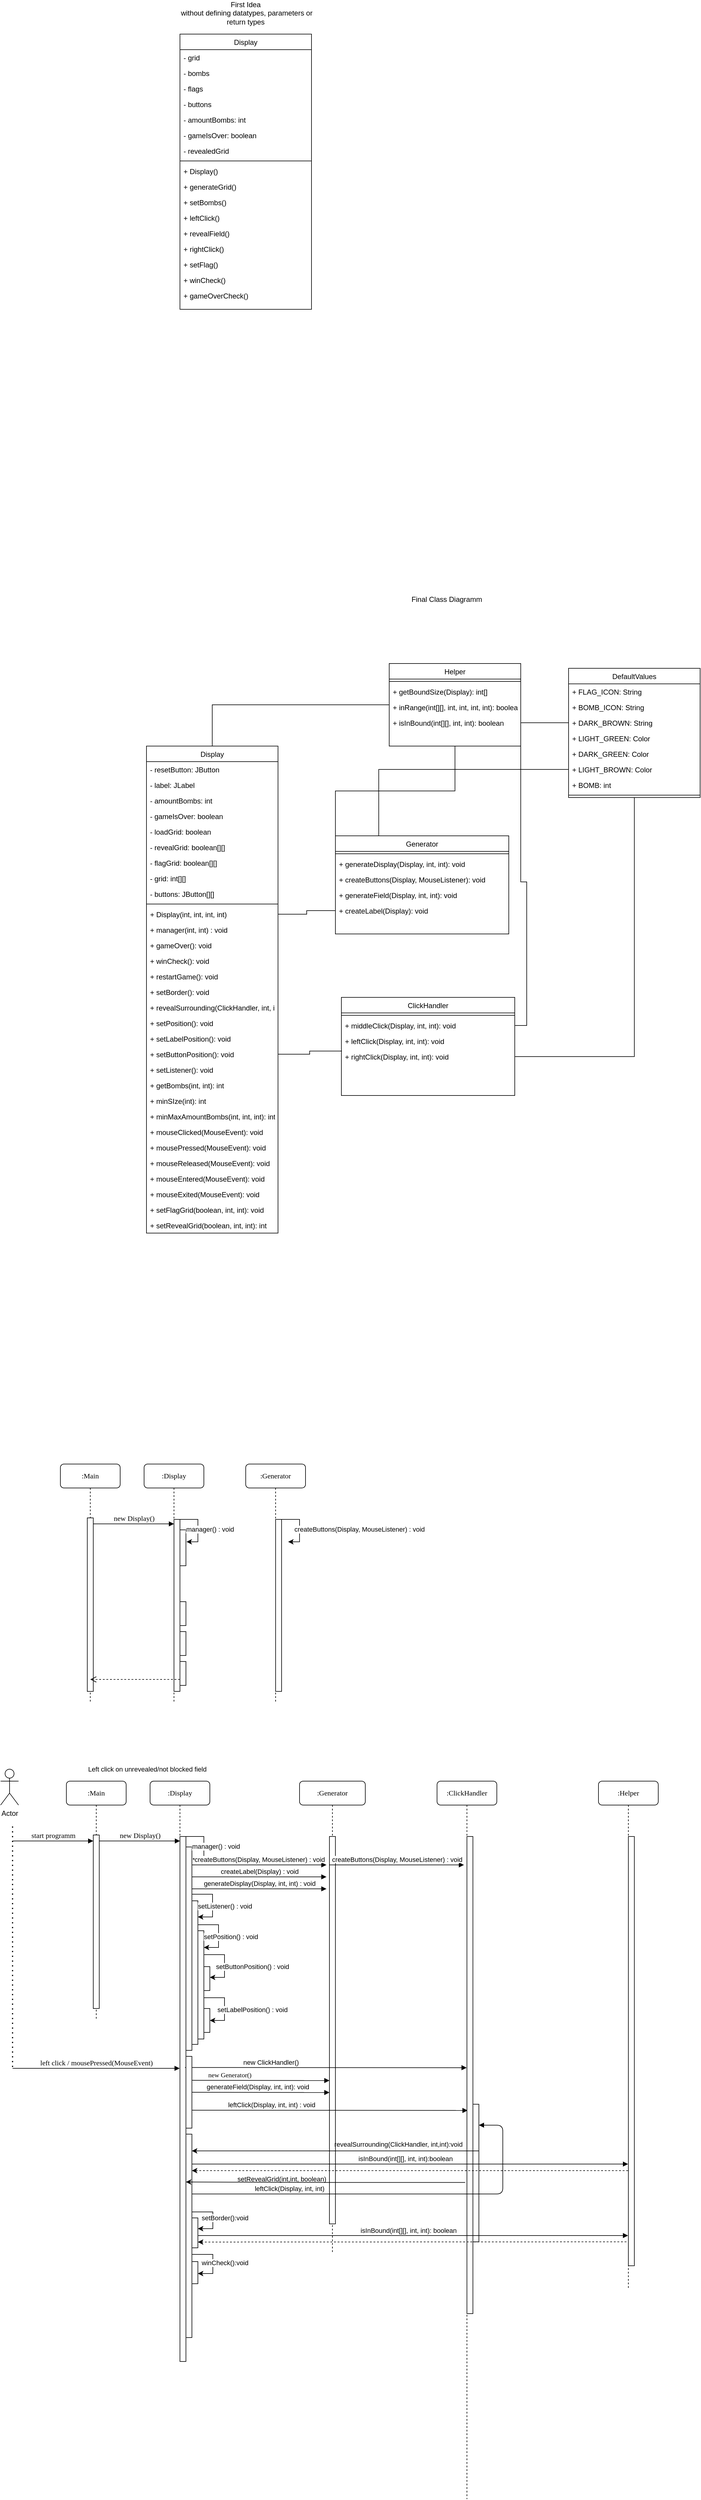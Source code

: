 <mxfile version="15.5.9" type="device"><diagram id="C5RBs43oDa-KdzZeNtuy" name="Page-1"><mxGraphModel dx="898" dy="2819" grid="1" gridSize="10" guides="1" tooltips="1" connect="1" arrows="1" fold="1" page="1" pageScale="1" pageWidth="827" pageHeight="1169" math="0" shadow="0"><root><mxCell id="WIyWlLk6GJQsqaUBKTNV-0"/><mxCell id="WIyWlLk6GJQsqaUBKTNV-1" parent="WIyWlLk6GJQsqaUBKTNV-0"/><mxCell id="wgluwblKVtOTfsd3sbPl-81" style="edgeStyle=orthogonalEdgeStyle;rounded=0;orthogonalLoop=1;jettySize=auto;html=1;entryX=1;entryY=0.5;entryDx=0;entryDy=0;endArrow=none;endFill=0;" edge="1" parent="WIyWlLk6GJQsqaUBKTNV-1" source="uUnp1mqmzQOlFuW902xg-12" target="wgluwblKVtOTfsd3sbPl-70"><mxGeometry relative="1" as="geometry"/></mxCell><mxCell id="uUnp1mqmzQOlFuW902xg-12" value="DefaultValues" style="swimlane;fontStyle=0;align=center;verticalAlign=top;childLayout=stackLayout;horizontal=1;startSize=26;horizontalStack=0;resizeParent=1;resizeLast=0;collapsible=1;marginBottom=0;rounded=0;shadow=0;strokeWidth=1;" parent="WIyWlLk6GJQsqaUBKTNV-1" vertex="1"><mxGeometry x="1020" y="-880" width="220" height="216" as="geometry"><mxRectangle x="130" y="380" width="160" height="26" as="alternateBounds"/></mxGeometry></mxCell><mxCell id="uUnp1mqmzQOlFuW902xg-39" value="+ FLAG_ICON: String" style="text;align=left;verticalAlign=top;spacingLeft=4;spacingRight=4;overflow=hidden;rotatable=0;points=[[0,0.5],[1,0.5]];portConstraint=eastwest;" parent="uUnp1mqmzQOlFuW902xg-12" vertex="1"><mxGeometry y="26" width="220" height="26" as="geometry"/></mxCell><mxCell id="uUnp1mqmzQOlFuW902xg-40" value="+ BOMB_ICON: String" style="text;align=left;verticalAlign=top;spacingLeft=4;spacingRight=4;overflow=hidden;rotatable=0;points=[[0,0.5],[1,0.5]];portConstraint=eastwest;" parent="uUnp1mqmzQOlFuW902xg-12" vertex="1"><mxGeometry y="52" width="220" height="26" as="geometry"/></mxCell><mxCell id="hZGwBYvbkVKlF5h9FPud-7" value="+ DARK_BROWN: String" style="text;align=left;verticalAlign=top;spacingLeft=4;spacingRight=4;overflow=hidden;rotatable=0;points=[[0,0.5],[1,0.5]];portConstraint=eastwest;" parent="uUnp1mqmzQOlFuW902xg-12" vertex="1"><mxGeometry y="78" width="220" height="26" as="geometry"/></mxCell><mxCell id="hZGwBYvbkVKlF5h9FPud-1" value="+ LIGHT_GREEN: Color" style="text;align=left;verticalAlign=top;spacingLeft=4;spacingRight=4;overflow=hidden;rotatable=0;points=[[0,0.5],[1,0.5]];portConstraint=eastwest;" parent="uUnp1mqmzQOlFuW902xg-12" vertex="1"><mxGeometry y="104" width="220" height="26" as="geometry"/></mxCell><mxCell id="hZGwBYvbkVKlF5h9FPud-2" value="+ DARK_GREEN: Color" style="text;align=left;verticalAlign=top;spacingLeft=4;spacingRight=4;overflow=hidden;rotatable=0;points=[[0,0.5],[1,0.5]];portConstraint=eastwest;" parent="uUnp1mqmzQOlFuW902xg-12" vertex="1"><mxGeometry y="130" width="220" height="26" as="geometry"/></mxCell><mxCell id="hZGwBYvbkVKlF5h9FPud-5" value="+ LIGHT_BROWN: Color" style="text;align=left;verticalAlign=top;spacingLeft=4;spacingRight=4;overflow=hidden;rotatable=0;points=[[0,0.5],[1,0.5]];portConstraint=eastwest;" parent="uUnp1mqmzQOlFuW902xg-12" vertex="1"><mxGeometry y="156" width="220" height="26" as="geometry"/></mxCell><mxCell id="hZGwBYvbkVKlF5h9FPud-3" value="+ BOMB: int" style="text;align=left;verticalAlign=top;spacingLeft=4;spacingRight=4;overflow=hidden;rotatable=0;points=[[0,0.5],[1,0.5]];portConstraint=eastwest;" parent="uUnp1mqmzQOlFuW902xg-12" vertex="1"><mxGeometry y="182" width="220" height="26" as="geometry"/></mxCell><mxCell id="uUnp1mqmzQOlFuW902xg-15" value="" style="line;html=1;strokeWidth=1;align=left;verticalAlign=middle;spacingTop=-1;spacingLeft=3;spacingRight=3;rotatable=0;labelPosition=right;points=[];portConstraint=eastwest;" parent="uUnp1mqmzQOlFuW902xg-12" vertex="1"><mxGeometry y="208" width="220" height="8" as="geometry"/></mxCell><mxCell id="9EI791D7ymc9p0CAdMPS-0" value=":Display" style="shape=umlLifeline;perimeter=lifelinePerimeter;whiteSpace=wrap;html=1;container=1;collapsible=0;recursiveResize=0;outlineConnect=0;rounded=1;shadow=0;comic=0;labelBackgroundColor=none;strokeWidth=1;fontFamily=Verdana;fontSize=12;align=center;" parent="WIyWlLk6GJQsqaUBKTNV-1" vertex="1"><mxGeometry x="310" y="450" width="100" height="400" as="geometry"/></mxCell><mxCell id="9EI791D7ymc9p0CAdMPS-1" value="" style="html=1;points=[];perimeter=orthogonalPerimeter;rounded=0;shadow=0;comic=0;labelBackgroundColor=none;strokeWidth=1;fontFamily=Verdana;fontSize=12;align=center;" parent="9EI791D7ymc9p0CAdMPS-0" vertex="1"><mxGeometry x="60" y="110" width="10" height="60" as="geometry"/></mxCell><mxCell id="9EI791D7ymc9p0CAdMPS-28" style="edgeStyle=orthogonalEdgeStyle;rounded=0;orthogonalLoop=1;jettySize=auto;html=1;exitX=0.552;exitY=0;exitDx=0;exitDy=0;exitPerimeter=0;" parent="9EI791D7ymc9p0CAdMPS-0" source="9EI791D7ymc9p0CAdMPS-4" edge="1"><mxGeometry relative="1" as="geometry"><mxPoint x="71" y="130" as="targetPoint"/><Array as="points"><mxPoint x="90" y="93"/><mxPoint x="90" y="130"/></Array></mxGeometry></mxCell><mxCell id="9EI791D7ymc9p0CAdMPS-32" value="manager() : void" style="edgeLabel;html=1;align=center;verticalAlign=middle;resizable=0;points=[];" parent="9EI791D7ymc9p0CAdMPS-28" vertex="1" connectable="0"><mxGeometry x="0.113" relative="1" as="geometry"><mxPoint x="20" as="offset"/></mxGeometry></mxCell><mxCell id="9EI791D7ymc9p0CAdMPS-4" value="" style="html=1;points=[];perimeter=orthogonalPerimeter;rounded=0;shadow=0;comic=0;labelBackgroundColor=none;strokeWidth=1;fontFamily=Verdana;fontSize=12;align=center;" parent="9EI791D7ymc9p0CAdMPS-0" vertex="1"><mxGeometry x="50" y="92.5" width="10" height="287.5" as="geometry"/></mxCell><mxCell id="9EI791D7ymc9p0CAdMPS-8" value=":Main" style="shape=umlLifeline;perimeter=lifelinePerimeter;whiteSpace=wrap;html=1;container=1;collapsible=0;recursiveResize=0;outlineConnect=0;rounded=1;shadow=0;comic=0;labelBackgroundColor=none;strokeWidth=1;fontFamily=Verdana;fontSize=12;align=center;" parent="WIyWlLk6GJQsqaUBKTNV-1" vertex="1"><mxGeometry x="170" y="450" width="100" height="400" as="geometry"/></mxCell><mxCell id="9EI791D7ymc9p0CAdMPS-9" value="" style="html=1;points=[];perimeter=orthogonalPerimeter;rounded=0;shadow=0;comic=0;labelBackgroundColor=none;strokeWidth=1;fontFamily=Verdana;fontSize=12;align=center;" parent="9EI791D7ymc9p0CAdMPS-8" vertex="1"><mxGeometry x="45" y="90" width="10" height="290" as="geometry"/></mxCell><mxCell id="9EI791D7ymc9p0CAdMPS-11" value="new Display()" style="html=1;verticalAlign=bottom;endArrow=block;labelBackgroundColor=none;fontFamily=Verdana;fontSize=12;edgeStyle=elbowEdgeStyle;elbow=vertical;" parent="WIyWlLk6GJQsqaUBKTNV-1" source="9EI791D7ymc9p0CAdMPS-9" edge="1"><mxGeometry relative="1" as="geometry"><mxPoint x="290" y="560" as="sourcePoint"/><mxPoint x="360" y="550" as="targetPoint"/><Array as="points"><mxPoint x="360" y="550"/></Array></mxGeometry></mxCell><mxCell id="9EI791D7ymc9p0CAdMPS-27" value="" style="html=1;verticalAlign=bottom;endArrow=open;dashed=1;endSize=8;labelBackgroundColor=none;fontFamily=Verdana;fontSize=12;edgeStyle=elbowEdgeStyle;elbow=vertical;" parent="WIyWlLk6GJQsqaUBKTNV-1" edge="1"><mxGeometry relative="1" as="geometry"><mxPoint x="220" y="810" as="targetPoint"/><Array as="points"><mxPoint x="330" y="810"/><mxPoint x="304.98" y="790"/><mxPoint x="294.98" y="780"/><mxPoint x="309.98" y="790"/><mxPoint x="339.98" y="790"/></Array><mxPoint x="370" y="810" as="sourcePoint"/></mxGeometry></mxCell><mxCell id="9EI791D7ymc9p0CAdMPS-31" value="" style="html=1;points=[];perimeter=orthogonalPerimeter;rounded=0;shadow=0;comic=0;labelBackgroundColor=none;strokeWidth=1;fontFamily=Verdana;fontSize=12;align=center;" parent="WIyWlLk6GJQsqaUBKTNV-1" vertex="1"><mxGeometry x="370" y="780" width="10" height="40" as="geometry"/></mxCell><mxCell id="9EI791D7ymc9p0CAdMPS-35" value="" style="html=1;points=[];perimeter=orthogonalPerimeter;rounded=0;shadow=0;comic=0;labelBackgroundColor=none;strokeWidth=1;fontFamily=Verdana;fontSize=12;align=center;" parent="WIyWlLk6GJQsqaUBKTNV-1" vertex="1"><mxGeometry x="370" y="730" width="10" height="40" as="geometry"/></mxCell><mxCell id="9EI791D7ymc9p0CAdMPS-38" value="" style="html=1;points=[];perimeter=orthogonalPerimeter;rounded=0;shadow=0;comic=0;labelBackgroundColor=none;strokeWidth=1;fontFamily=Verdana;fontSize=12;align=center;" parent="WIyWlLk6GJQsqaUBKTNV-1" vertex="1"><mxGeometry x="370" y="680" width="10" height="40" as="geometry"/></mxCell><mxCell id="9EI791D7ymc9p0CAdMPS-42" value=":Display" style="shape=umlLifeline;perimeter=lifelinePerimeter;whiteSpace=wrap;html=1;container=1;collapsible=0;recursiveResize=0;outlineConnect=0;rounded=1;shadow=0;comic=0;labelBackgroundColor=none;strokeWidth=1;fontFamily=Verdana;fontSize=12;align=center;" parent="WIyWlLk6GJQsqaUBKTNV-1" vertex="1"><mxGeometry x="320" y="980" width="100" height="970" as="geometry"/></mxCell><mxCell id="9EI791D7ymc9p0CAdMPS-43" value="" style="html=1;points=[];perimeter=orthogonalPerimeter;rounded=0;shadow=0;comic=0;labelBackgroundColor=none;strokeWidth=1;fontFamily=Verdana;fontSize=12;align=center;" parent="9EI791D7ymc9p0CAdMPS-42" vertex="1"><mxGeometry x="60" y="110" width="10" height="340" as="geometry"/></mxCell><mxCell id="9EI791D7ymc9p0CAdMPS-44" style="edgeStyle=orthogonalEdgeStyle;rounded=0;orthogonalLoop=1;jettySize=auto;html=1;exitX=0.552;exitY=0;exitDx=0;exitDy=0;exitPerimeter=0;" parent="9EI791D7ymc9p0CAdMPS-42" source="9EI791D7ymc9p0CAdMPS-46" edge="1"><mxGeometry relative="1" as="geometry"><mxPoint x="71" y="130" as="targetPoint"/><Array as="points"><mxPoint x="90" y="93"/><mxPoint x="90" y="130"/></Array></mxGeometry></mxCell><mxCell id="9EI791D7ymc9p0CAdMPS-45" value="manager() : void" style="edgeLabel;html=1;align=center;verticalAlign=middle;resizable=0;points=[];" parent="9EI791D7ymc9p0CAdMPS-44" vertex="1" connectable="0"><mxGeometry x="0.113" relative="1" as="geometry"><mxPoint x="20" as="offset"/></mxGeometry></mxCell><mxCell id="9EI791D7ymc9p0CAdMPS-46" value="" style="html=1;points=[];perimeter=orthogonalPerimeter;rounded=0;shadow=0;comic=0;labelBackgroundColor=none;strokeWidth=1;fontFamily=Verdana;fontSize=12;align=center;" parent="9EI791D7ymc9p0CAdMPS-42" vertex="1"><mxGeometry x="50" y="92.5" width="10" height="877.5" as="geometry"/></mxCell><mxCell id="9EI791D7ymc9p0CAdMPS-66" value="" style="html=1;points=[];perimeter=orthogonalPerimeter;rounded=0;shadow=0;comic=0;labelBackgroundColor=none;strokeWidth=1;fontFamily=Verdana;fontSize=12;align=center;" parent="9EI791D7ymc9p0CAdMPS-42" vertex="1"><mxGeometry x="70" y="200" width="10" height="240" as="geometry"/></mxCell><mxCell id="wgluwblKVtOTfsd3sbPl-140" style="edgeStyle=orthogonalEdgeStyle;rounded=0;orthogonalLoop=1;jettySize=auto;html=1;exitX=0.552;exitY=0;exitDx=0;exitDy=0;exitPerimeter=0;" edge="1" parent="9EI791D7ymc9p0CAdMPS-42"><mxGeometry relative="1" as="geometry"><mxPoint x="80" y="227" as="targetPoint"/><Array as="points"><mxPoint x="104.48" y="189.53"/><mxPoint x="104.48" y="226.53"/></Array><mxPoint x="70" y="189.03" as="sourcePoint"/></mxGeometry></mxCell><mxCell id="wgluwblKVtOTfsd3sbPl-141" value="setListener() : void" style="edgeLabel;html=1;align=center;verticalAlign=middle;resizable=0;points=[];" vertex="1" connectable="0" parent="wgluwblKVtOTfsd3sbPl-140"><mxGeometry x="0.113" relative="1" as="geometry"><mxPoint x="20" as="offset"/></mxGeometry></mxCell><mxCell id="wgluwblKVtOTfsd3sbPl-220" value="" style="html=1;points=[];perimeter=orthogonalPerimeter;rounded=0;shadow=0;comic=0;labelBackgroundColor=none;strokeWidth=1;fontFamily=Verdana;fontSize=12;align=center;" vertex="1" parent="9EI791D7ymc9p0CAdMPS-42"><mxGeometry x="70" y="730" width="10" height="50" as="geometry"/></mxCell><mxCell id="wgluwblKVtOTfsd3sbPl-221" style="edgeStyle=orthogonalEdgeStyle;rounded=0;orthogonalLoop=1;jettySize=auto;html=1;exitX=0.552;exitY=0;exitDx=0;exitDy=0;exitPerimeter=0;" edge="1" parent="9EI791D7ymc9p0CAdMPS-42"><mxGeometry relative="1" as="geometry"><mxPoint x="80" y="823" as="targetPoint"/><Array as="points"><mxPoint x="70" y="791"/><mxPoint x="105" y="791"/><mxPoint x="105" y="823"/></Array><mxPoint x="70" y="785.03" as="sourcePoint"/></mxGeometry></mxCell><mxCell id="wgluwblKVtOTfsd3sbPl-222" value="winCheck():void" style="edgeLabel;html=1;align=center;verticalAlign=middle;resizable=0;points=[];" vertex="1" connectable="0" parent="wgluwblKVtOTfsd3sbPl-221"><mxGeometry x="0.113" relative="1" as="geometry"><mxPoint x="20" as="offset"/></mxGeometry></mxCell><mxCell id="9EI791D7ymc9p0CAdMPS-47" value=":Main" style="shape=umlLifeline;perimeter=lifelinePerimeter;whiteSpace=wrap;html=1;container=1;collapsible=0;recursiveResize=0;outlineConnect=0;rounded=1;shadow=0;comic=0;labelBackgroundColor=none;strokeWidth=1;fontFamily=Verdana;fontSize=12;align=center;" parent="WIyWlLk6GJQsqaUBKTNV-1" vertex="1"><mxGeometry x="180" y="980" width="100" height="400" as="geometry"/></mxCell><mxCell id="9EI791D7ymc9p0CAdMPS-48" value="" style="html=1;points=[];perimeter=orthogonalPerimeter;rounded=0;shadow=0;comic=0;labelBackgroundColor=none;strokeWidth=1;fontFamily=Verdana;fontSize=12;align=center;" parent="9EI791D7ymc9p0CAdMPS-47" vertex="1"><mxGeometry x="45" y="90" width="10" height="290" as="geometry"/></mxCell><mxCell id="9EI791D7ymc9p0CAdMPS-49" value="new Display()" style="html=1;verticalAlign=bottom;endArrow=block;labelBackgroundColor=none;fontFamily=Verdana;fontSize=12;edgeStyle=elbowEdgeStyle;elbow=vertical;" parent="WIyWlLk6GJQsqaUBKTNV-1" source="9EI791D7ymc9p0CAdMPS-48" edge="1"><mxGeometry relative="1" as="geometry"><mxPoint x="300" y="1090" as="sourcePoint"/><mxPoint x="370" y="1080" as="targetPoint"/><Array as="points"><mxPoint x="370" y="1080"/></Array></mxGeometry></mxCell><mxCell id="9EI791D7ymc9p0CAdMPS-65" value="&lt;span style=&quot;font-size: 11px ; background-color: rgb(255 , 255 , 255)&quot;&gt;Left click on unrevealed/not blocked field&lt;/span&gt;" style="text;html=1;align=center;verticalAlign=middle;resizable=0;points=[];autosize=1;" parent="WIyWlLk6GJQsqaUBKTNV-1" vertex="1"><mxGeometry x="210" y="950" width="210" height="20" as="geometry"/></mxCell><mxCell id="wgluwblKVtOTfsd3sbPl-4" value="Display" style="swimlane;fontStyle=0;align=center;verticalAlign=top;childLayout=stackLayout;horizontal=1;startSize=26;horizontalStack=0;resizeParent=1;resizeLast=0;collapsible=1;marginBottom=0;rounded=0;shadow=0;strokeWidth=1;" vertex="1" parent="WIyWlLk6GJQsqaUBKTNV-1"><mxGeometry x="314" y="-750" width="220" height="814" as="geometry"><mxRectangle x="130" y="380" width="160" height="26" as="alternateBounds"/></mxGeometry></mxCell><mxCell id="wgluwblKVtOTfsd3sbPl-5" value="- resetButton: JButton" style="text;align=left;verticalAlign=top;spacingLeft=4;spacingRight=4;overflow=hidden;rotatable=0;points=[[0,0.5],[1,0.5]];portConstraint=eastwest;" vertex="1" parent="wgluwblKVtOTfsd3sbPl-4"><mxGeometry y="26" width="220" height="26" as="geometry"/></mxCell><mxCell id="wgluwblKVtOTfsd3sbPl-6" value="- label: JLabel" style="text;align=left;verticalAlign=top;spacingLeft=4;spacingRight=4;overflow=hidden;rotatable=0;points=[[0,0.5],[1,0.5]];portConstraint=eastwest;" vertex="1" parent="wgluwblKVtOTfsd3sbPl-4"><mxGeometry y="52" width="220" height="26" as="geometry"/></mxCell><mxCell id="wgluwblKVtOTfsd3sbPl-7" value="- amountBombs: int" style="text;align=left;verticalAlign=top;spacingLeft=4;spacingRight=4;overflow=hidden;rotatable=0;points=[[0,0.5],[1,0.5]];portConstraint=eastwest;" vertex="1" parent="wgluwblKVtOTfsd3sbPl-4"><mxGeometry y="78" width="220" height="26" as="geometry"/></mxCell><mxCell id="wgluwblKVtOTfsd3sbPl-71" value="- gameIsOver: boolean" style="text;align=left;verticalAlign=top;spacingLeft=4;spacingRight=4;overflow=hidden;rotatable=0;points=[[0,0.5],[1,0.5]];portConstraint=eastwest;" vertex="1" parent="wgluwblKVtOTfsd3sbPl-4"><mxGeometry y="104" width="220" height="26" as="geometry"/></mxCell><mxCell id="wgluwblKVtOTfsd3sbPl-8" value="- loadGrid: boolean" style="text;align=left;verticalAlign=top;spacingLeft=4;spacingRight=4;overflow=hidden;rotatable=0;points=[[0,0.5],[1,0.5]];portConstraint=eastwest;" vertex="1" parent="wgluwblKVtOTfsd3sbPl-4"><mxGeometry y="130" width="220" height="26" as="geometry"/></mxCell><mxCell id="wgluwblKVtOTfsd3sbPl-9" value="- revealGrid: boolean[][]" style="text;align=left;verticalAlign=top;spacingLeft=4;spacingRight=4;overflow=hidden;rotatable=0;points=[[0,0.5],[1,0.5]];portConstraint=eastwest;" vertex="1" parent="wgluwblKVtOTfsd3sbPl-4"><mxGeometry y="156" width="220" height="26" as="geometry"/></mxCell><mxCell id="wgluwblKVtOTfsd3sbPl-10" value="- flagGrid: boolean[][]" style="text;align=left;verticalAlign=top;spacingLeft=4;spacingRight=4;overflow=hidden;rotatable=0;points=[[0,0.5],[1,0.5]];portConstraint=eastwest;" vertex="1" parent="wgluwblKVtOTfsd3sbPl-4"><mxGeometry y="182" width="220" height="26" as="geometry"/></mxCell><mxCell id="wgluwblKVtOTfsd3sbPl-11" value="- grid: int[][]" style="text;align=left;verticalAlign=top;spacingLeft=4;spacingRight=4;overflow=hidden;rotatable=0;points=[[0,0.5],[1,0.5]];portConstraint=eastwest;" vertex="1" parent="wgluwblKVtOTfsd3sbPl-4"><mxGeometry y="208" width="220" height="26" as="geometry"/></mxCell><mxCell id="wgluwblKVtOTfsd3sbPl-12" value="- buttons: JButton[][]" style="text;align=left;verticalAlign=top;spacingLeft=4;spacingRight=4;overflow=hidden;rotatable=0;points=[[0,0.5],[1,0.5]];portConstraint=eastwest;" vertex="1" parent="wgluwblKVtOTfsd3sbPl-4"><mxGeometry y="234" width="220" height="26" as="geometry"/></mxCell><mxCell id="wgluwblKVtOTfsd3sbPl-14" value="" style="line;html=1;strokeWidth=1;align=left;verticalAlign=middle;spacingTop=-1;spacingLeft=3;spacingRight=3;rotatable=0;labelPosition=right;points=[];portConstraint=eastwest;" vertex="1" parent="wgluwblKVtOTfsd3sbPl-4"><mxGeometry y="260" width="220" height="8" as="geometry"/></mxCell><mxCell id="wgluwblKVtOTfsd3sbPl-72" value="+ Display(int, int, int, int) " style="text;align=left;verticalAlign=top;spacingLeft=4;spacingRight=4;overflow=hidden;rotatable=0;points=[[0,0.5],[1,0.5]];portConstraint=eastwest;" vertex="1" parent="wgluwblKVtOTfsd3sbPl-4"><mxGeometry y="268" width="220" height="26" as="geometry"/></mxCell><mxCell id="wgluwblKVtOTfsd3sbPl-15" value="+ manager(int, int) : void" style="text;align=left;verticalAlign=top;spacingLeft=4;spacingRight=4;overflow=hidden;rotatable=0;points=[[0,0.5],[1,0.5]];portConstraint=eastwest;" vertex="1" parent="wgluwblKVtOTfsd3sbPl-4"><mxGeometry y="294" width="220" height="26" as="geometry"/></mxCell><mxCell id="wgluwblKVtOTfsd3sbPl-17" value="+ gameOver(): void" style="text;align=left;verticalAlign=top;spacingLeft=4;spacingRight=4;overflow=hidden;rotatable=0;points=[[0,0.5],[1,0.5]];portConstraint=eastwest;" vertex="1" parent="wgluwblKVtOTfsd3sbPl-4"><mxGeometry y="320" width="220" height="26" as="geometry"/></mxCell><mxCell id="wgluwblKVtOTfsd3sbPl-18" value="+ winCheck(): void" style="text;align=left;verticalAlign=top;spacingLeft=4;spacingRight=4;overflow=hidden;rotatable=0;points=[[0,0.5],[1,0.5]];portConstraint=eastwest;" vertex="1" parent="wgluwblKVtOTfsd3sbPl-4"><mxGeometry y="346" width="220" height="26" as="geometry"/></mxCell><mxCell id="wgluwblKVtOTfsd3sbPl-19" value="+ restartGame(): void" style="text;align=left;verticalAlign=top;spacingLeft=4;spacingRight=4;overflow=hidden;rotatable=0;points=[[0,0.5],[1,0.5]];portConstraint=eastwest;" vertex="1" parent="wgluwblKVtOTfsd3sbPl-4"><mxGeometry y="372" width="220" height="26" as="geometry"/></mxCell><mxCell id="wgluwblKVtOTfsd3sbPl-20" value="+ setBorder(): void" style="text;align=left;verticalAlign=top;spacingLeft=4;spacingRight=4;overflow=hidden;rotatable=0;points=[[0,0.5],[1,0.5]];portConstraint=eastwest;" vertex="1" parent="wgluwblKVtOTfsd3sbPl-4"><mxGeometry y="398" width="220" height="26" as="geometry"/></mxCell><mxCell id="wgluwblKVtOTfsd3sbPl-22" value="+ revealSurrounding(ClickHandler, int, int): void" style="text;align=left;verticalAlign=top;spacingLeft=4;spacingRight=4;overflow=hidden;rotatable=0;points=[[0,0.5],[1,0.5]];portConstraint=eastwest;" vertex="1" parent="wgluwblKVtOTfsd3sbPl-4"><mxGeometry y="424" width="220" height="26" as="geometry"/></mxCell><mxCell id="wgluwblKVtOTfsd3sbPl-16" value="+ setPosition(): void" style="text;align=left;verticalAlign=top;spacingLeft=4;spacingRight=4;overflow=hidden;rotatable=0;points=[[0,0.5],[1,0.5]];portConstraint=eastwest;" vertex="1" parent="wgluwblKVtOTfsd3sbPl-4"><mxGeometry y="450" width="220" height="26" as="geometry"/></mxCell><mxCell id="wgluwblKVtOTfsd3sbPl-73" value="+ setLabelPosition(): void" style="text;align=left;verticalAlign=top;spacingLeft=4;spacingRight=4;overflow=hidden;rotatable=0;points=[[0,0.5],[1,0.5]];portConstraint=eastwest;" vertex="1" parent="wgluwblKVtOTfsd3sbPl-4"><mxGeometry y="476" width="220" height="26" as="geometry"/></mxCell><mxCell id="wgluwblKVtOTfsd3sbPl-28" value="+ setButtonPosition(): void" style="text;align=left;verticalAlign=top;spacingLeft=4;spacingRight=4;overflow=hidden;rotatable=0;points=[[0,0.5],[1,0.5]];portConstraint=eastwest;" vertex="1" parent="wgluwblKVtOTfsd3sbPl-4"><mxGeometry y="502" width="220" height="26" as="geometry"/></mxCell><mxCell id="wgluwblKVtOTfsd3sbPl-33" value="+ setListener(): void" style="text;align=left;verticalAlign=top;spacingLeft=4;spacingRight=4;overflow=hidden;rotatable=0;points=[[0,0.5],[1,0.5]];portConstraint=eastwest;" vertex="1" parent="wgluwblKVtOTfsd3sbPl-4"><mxGeometry y="528" width="220" height="26" as="geometry"/></mxCell><mxCell id="wgluwblKVtOTfsd3sbPl-34" value="+ getBombs(int, int): int" style="text;align=left;verticalAlign=top;spacingLeft=4;spacingRight=4;overflow=hidden;rotatable=0;points=[[0,0.5],[1,0.5]];portConstraint=eastwest;" vertex="1" parent="wgluwblKVtOTfsd3sbPl-4"><mxGeometry y="554" width="220" height="26" as="geometry"/></mxCell><mxCell id="wgluwblKVtOTfsd3sbPl-35" value="+ minSIze(int): int" style="text;align=left;verticalAlign=top;spacingLeft=4;spacingRight=4;overflow=hidden;rotatable=0;points=[[0,0.5],[1,0.5]];portConstraint=eastwest;" vertex="1" parent="wgluwblKVtOTfsd3sbPl-4"><mxGeometry y="580" width="220" height="26" as="geometry"/></mxCell><mxCell id="wgluwblKVtOTfsd3sbPl-36" value="+ minMaxAmountBombs(int, int, int): int" style="text;align=left;verticalAlign=top;spacingLeft=4;spacingRight=4;overflow=hidden;rotatable=0;points=[[0,0.5],[1,0.5]];portConstraint=eastwest;" vertex="1" parent="wgluwblKVtOTfsd3sbPl-4"><mxGeometry y="606" width="220" height="26" as="geometry"/></mxCell><mxCell id="wgluwblKVtOTfsd3sbPl-37" value="+ mouseClicked(MouseEvent): void" style="text;align=left;verticalAlign=top;spacingLeft=4;spacingRight=4;overflow=hidden;rotatable=0;points=[[0,0.5],[1,0.5]];portConstraint=eastwest;" vertex="1" parent="wgluwblKVtOTfsd3sbPl-4"><mxGeometry y="632" width="220" height="26" as="geometry"/></mxCell><mxCell id="wgluwblKVtOTfsd3sbPl-38" value="+ mousePressed(MouseEvent): void" style="text;align=left;verticalAlign=top;spacingLeft=4;spacingRight=4;overflow=hidden;rotatable=0;points=[[0,0.5],[1,0.5]];portConstraint=eastwest;" vertex="1" parent="wgluwblKVtOTfsd3sbPl-4"><mxGeometry y="658" width="220" height="26" as="geometry"/></mxCell><mxCell id="wgluwblKVtOTfsd3sbPl-39" value="+ mouseReleased(MouseEvent): void" style="text;align=left;verticalAlign=top;spacingLeft=4;spacingRight=4;overflow=hidden;rotatable=0;points=[[0,0.5],[1,0.5]];portConstraint=eastwest;" vertex="1" parent="wgluwblKVtOTfsd3sbPl-4"><mxGeometry y="684" width="220" height="26" as="geometry"/></mxCell><mxCell id="wgluwblKVtOTfsd3sbPl-40" value="+ mouseEntered(MouseEvent): void" style="text;align=left;verticalAlign=top;spacingLeft=4;spacingRight=4;overflow=hidden;rotatable=0;points=[[0,0.5],[1,0.5]];portConstraint=eastwest;" vertex="1" parent="wgluwblKVtOTfsd3sbPl-4"><mxGeometry y="710" width="220" height="26" as="geometry"/></mxCell><mxCell id="wgluwblKVtOTfsd3sbPl-41" value="+ mouseExited(MouseEvent): void" style="text;align=left;verticalAlign=top;spacingLeft=4;spacingRight=4;overflow=hidden;rotatable=0;points=[[0,0.5],[1,0.5]];portConstraint=eastwest;" vertex="1" parent="wgluwblKVtOTfsd3sbPl-4"><mxGeometry y="736" width="220" height="26" as="geometry"/></mxCell><mxCell id="wgluwblKVtOTfsd3sbPl-116" value="+ setFlagGrid(boolean, int, int): void" style="text;align=left;verticalAlign=top;spacingLeft=4;spacingRight=4;overflow=hidden;rotatable=0;points=[[0,0.5],[1,0.5]];portConstraint=eastwest;" vertex="1" parent="wgluwblKVtOTfsd3sbPl-4"><mxGeometry y="762" width="220" height="26" as="geometry"/></mxCell><mxCell id="wgluwblKVtOTfsd3sbPl-117" value="+ setRevealGrid(boolean, int, int): int" style="text;align=left;verticalAlign=top;spacingLeft=4;spacingRight=4;overflow=hidden;rotatable=0;points=[[0,0.5],[1,0.5]];portConstraint=eastwest;" vertex="1" parent="wgluwblKVtOTfsd3sbPl-4"><mxGeometry y="788" width="220" height="26" as="geometry"/></mxCell><mxCell id="wgluwblKVtOTfsd3sbPl-77" style="edgeStyle=orthogonalEdgeStyle;rounded=0;orthogonalLoop=1;jettySize=auto;html=1;entryX=0.5;entryY=0;entryDx=0;entryDy=0;endArrow=none;endFill=0;" edge="1" parent="WIyWlLk6GJQsqaUBKTNV-1" source="wgluwblKVtOTfsd3sbPl-43" target="wgluwblKVtOTfsd3sbPl-4"><mxGeometry relative="1" as="geometry"/></mxCell><mxCell id="wgluwblKVtOTfsd3sbPl-79" style="edgeStyle=orthogonalEdgeStyle;rounded=0;orthogonalLoop=1;jettySize=auto;html=1;entryX=0;entryY=0;entryDx=0;entryDy=0;endArrow=none;endFill=0;" edge="1" parent="WIyWlLk6GJQsqaUBKTNV-1" source="wgluwblKVtOTfsd3sbPl-43" target="wgluwblKVtOTfsd3sbPl-53"><mxGeometry relative="1" as="geometry"/></mxCell><mxCell id="wgluwblKVtOTfsd3sbPl-82" style="edgeStyle=orthogonalEdgeStyle;rounded=0;orthogonalLoop=1;jettySize=auto;html=1;exitX=1;exitY=1;exitDx=0;exitDy=0;entryX=1;entryY=0.5;entryDx=0;entryDy=0;endArrow=none;endFill=0;" edge="1" parent="WIyWlLk6GJQsqaUBKTNV-1" source="wgluwblKVtOTfsd3sbPl-43" target="wgluwblKVtOTfsd3sbPl-25"><mxGeometry relative="1" as="geometry"/></mxCell><mxCell id="wgluwblKVtOTfsd3sbPl-43" value="Helper" style="swimlane;fontStyle=0;align=center;verticalAlign=top;childLayout=stackLayout;horizontal=1;startSize=26;horizontalStack=0;resizeParent=1;resizeLast=0;collapsible=1;marginBottom=0;rounded=0;shadow=0;strokeWidth=1;" vertex="1" parent="WIyWlLk6GJQsqaUBKTNV-1"><mxGeometry x="720" y="-888" width="220" height="138" as="geometry"><mxRectangle x="130" y="380" width="160" height="26" as="alternateBounds"/></mxGeometry></mxCell><mxCell id="wgluwblKVtOTfsd3sbPl-51" value="" style="line;html=1;strokeWidth=1;align=left;verticalAlign=middle;spacingTop=-1;spacingLeft=3;spacingRight=3;rotatable=0;labelPosition=right;points=[];portConstraint=eastwest;" vertex="1" parent="wgluwblKVtOTfsd3sbPl-43"><mxGeometry y="26" width="220" height="8" as="geometry"/></mxCell><mxCell id="wgluwblKVtOTfsd3sbPl-30" value="+ getBoundSize(Display): int[]" style="text;align=left;verticalAlign=top;spacingLeft=4;spacingRight=4;overflow=hidden;rotatable=0;points=[[0,0.5],[1,0.5]];portConstraint=eastwest;" vertex="1" parent="wgluwblKVtOTfsd3sbPl-43"><mxGeometry y="34" width="220" height="26" as="geometry"/></mxCell><mxCell id="wgluwblKVtOTfsd3sbPl-32" value="+ inRange(int[][], int, int, int, int): boolean" style="text;align=left;verticalAlign=top;spacingLeft=4;spacingRight=4;overflow=hidden;rotatable=0;points=[[0,0.5],[1,0.5]];portConstraint=eastwest;" vertex="1" parent="wgluwblKVtOTfsd3sbPl-43"><mxGeometry y="60" width="220" height="26" as="geometry"/></mxCell><mxCell id="wgluwblKVtOTfsd3sbPl-23" value="+ isInBound(int[][], int, int): boolean" style="text;align=left;verticalAlign=top;spacingLeft=4;spacingRight=4;overflow=hidden;rotatable=0;points=[[0,0.5],[1,0.5]];portConstraint=eastwest;" vertex="1" parent="wgluwblKVtOTfsd3sbPl-43"><mxGeometry y="86" width="220" height="26" as="geometry"/></mxCell><mxCell id="wgluwblKVtOTfsd3sbPl-53" value="Generator" style="swimlane;fontStyle=0;align=center;verticalAlign=top;childLayout=stackLayout;horizontal=1;startSize=26;horizontalStack=0;resizeParent=1;resizeLast=0;collapsible=1;marginBottom=0;rounded=0;shadow=0;strokeWidth=1;" vertex="1" parent="WIyWlLk6GJQsqaUBKTNV-1"><mxGeometry x="630" y="-600" width="290" height="164" as="geometry"><mxRectangle x="130" y="380" width="160" height="26" as="alternateBounds"/></mxGeometry></mxCell><mxCell id="wgluwblKVtOTfsd3sbPl-54" value="" style="line;html=1;strokeWidth=1;align=left;verticalAlign=middle;spacingTop=-1;spacingLeft=3;spacingRight=3;rotatable=0;labelPosition=right;points=[];portConstraint=eastwest;" vertex="1" parent="wgluwblKVtOTfsd3sbPl-53"><mxGeometry y="26" width="290" height="8" as="geometry"/></mxCell><mxCell id="wgluwblKVtOTfsd3sbPl-26" value="+ generateDisplay(Display, int, int): void" style="text;align=left;verticalAlign=top;spacingLeft=4;spacingRight=4;overflow=hidden;rotatable=0;points=[[0,0.5],[1,0.5]];portConstraint=eastwest;" vertex="1" parent="wgluwblKVtOTfsd3sbPl-53"><mxGeometry y="34" width="290" height="26" as="geometry"/></mxCell><mxCell id="wgluwblKVtOTfsd3sbPl-27" value="+ createButtons(Display, MouseListener): void" style="text;align=left;verticalAlign=top;spacingLeft=4;spacingRight=4;overflow=hidden;rotatable=0;points=[[0,0.5],[1,0.5]];portConstraint=eastwest;" vertex="1" parent="wgluwblKVtOTfsd3sbPl-53"><mxGeometry y="60" width="290" height="26" as="geometry"/></mxCell><mxCell id="wgluwblKVtOTfsd3sbPl-31" value="+ generateField(Display, int, int): void" style="text;align=left;verticalAlign=top;spacingLeft=4;spacingRight=4;overflow=hidden;rotatable=0;points=[[0,0.5],[1,0.5]];portConstraint=eastwest;" vertex="1" parent="wgluwblKVtOTfsd3sbPl-53"><mxGeometry y="86" width="290" height="26" as="geometry"/></mxCell><mxCell id="wgluwblKVtOTfsd3sbPl-63" value="+ createLabel(Display): void" style="text;align=left;verticalAlign=top;spacingLeft=4;spacingRight=4;overflow=hidden;rotatable=0;points=[[0,0.5],[1,0.5]];portConstraint=eastwest;" vertex="1" parent="wgluwblKVtOTfsd3sbPl-53"><mxGeometry y="112" width="290" height="26" as="geometry"/></mxCell><mxCell id="wgluwblKVtOTfsd3sbPl-64" value="ClickHandler" style="swimlane;fontStyle=0;align=center;verticalAlign=top;childLayout=stackLayout;horizontal=1;startSize=26;horizontalStack=0;resizeParent=1;resizeLast=0;collapsible=1;marginBottom=0;rounded=0;shadow=0;strokeWidth=1;" vertex="1" parent="WIyWlLk6GJQsqaUBKTNV-1"><mxGeometry x="640" y="-330" width="290" height="164" as="geometry"><mxRectangle x="130" y="380" width="160" height="26" as="alternateBounds"/></mxGeometry></mxCell><mxCell id="wgluwblKVtOTfsd3sbPl-65" value="" style="line;html=1;strokeWidth=1;align=left;verticalAlign=middle;spacingTop=-1;spacingLeft=3;spacingRight=3;rotatable=0;labelPosition=right;points=[];portConstraint=eastwest;" vertex="1" parent="wgluwblKVtOTfsd3sbPl-64"><mxGeometry y="26" width="290" height="8" as="geometry"/></mxCell><mxCell id="wgluwblKVtOTfsd3sbPl-25" value="+ middleClick(Display, int, int): void" style="text;align=left;verticalAlign=top;spacingLeft=4;spacingRight=4;overflow=hidden;rotatable=0;points=[[0,0.5],[1,0.5]];portConstraint=eastwest;" vertex="1" parent="wgluwblKVtOTfsd3sbPl-64"><mxGeometry y="34" width="290" height="26" as="geometry"/></mxCell><mxCell id="wgluwblKVtOTfsd3sbPl-21" value="+ leftClick(Display, int, int): void" style="text;align=left;verticalAlign=top;spacingLeft=4;spacingRight=4;overflow=hidden;rotatable=0;points=[[0,0.5],[1,0.5]];portConstraint=eastwest;" vertex="1" parent="wgluwblKVtOTfsd3sbPl-64"><mxGeometry y="60" width="290" height="26" as="geometry"/></mxCell><mxCell id="wgluwblKVtOTfsd3sbPl-70" value="+ rightClick(Display, int, int): void" style="text;align=left;verticalAlign=top;spacingLeft=4;spacingRight=4;overflow=hidden;rotatable=0;points=[[0,0.5],[1,0.5]];portConstraint=eastwest;" vertex="1" parent="wgluwblKVtOTfsd3sbPl-64"><mxGeometry y="86" width="290" height="26" as="geometry"/></mxCell><mxCell id="wgluwblKVtOTfsd3sbPl-75" style="edgeStyle=orthogonalEdgeStyle;rounded=0;orthogonalLoop=1;jettySize=auto;html=1;entryX=0;entryY=0.5;entryDx=0;entryDy=0;endArrow=none;endFill=0;" edge="1" parent="WIyWlLk6GJQsqaUBKTNV-1" source="wgluwblKVtOTfsd3sbPl-72" target="wgluwblKVtOTfsd3sbPl-63"><mxGeometry relative="1" as="geometry"/></mxCell><mxCell id="wgluwblKVtOTfsd3sbPl-76" style="edgeStyle=orthogonalEdgeStyle;rounded=0;orthogonalLoop=1;jettySize=auto;html=1;exitX=1;exitY=0.5;exitDx=0;exitDy=0;entryX=0.003;entryY=0.145;entryDx=0;entryDy=0;entryPerimeter=0;endArrow=none;endFill=0;" edge="1" parent="WIyWlLk6GJQsqaUBKTNV-1" source="wgluwblKVtOTfsd3sbPl-28" target="wgluwblKVtOTfsd3sbPl-70"><mxGeometry relative="1" as="geometry"/></mxCell><mxCell id="wgluwblKVtOTfsd3sbPl-78" style="edgeStyle=orthogonalEdgeStyle;rounded=0;orthogonalLoop=1;jettySize=auto;html=1;entryX=1;entryY=0.5;entryDx=0;entryDy=0;endArrow=none;endFill=0;" edge="1" parent="WIyWlLk6GJQsqaUBKTNV-1" source="hZGwBYvbkVKlF5h9FPud-7" target="wgluwblKVtOTfsd3sbPl-23"><mxGeometry relative="1" as="geometry"/></mxCell><mxCell id="wgluwblKVtOTfsd3sbPl-80" style="edgeStyle=orthogonalEdgeStyle;rounded=0;orthogonalLoop=1;jettySize=auto;html=1;exitX=0;exitY=0.5;exitDx=0;exitDy=0;entryX=0.25;entryY=0;entryDx=0;entryDy=0;endArrow=none;endFill=0;" edge="1" parent="WIyWlLk6GJQsqaUBKTNV-1" source="hZGwBYvbkVKlF5h9FPud-5" target="wgluwblKVtOTfsd3sbPl-53"><mxGeometry relative="1" as="geometry"/></mxCell><mxCell id="wgluwblKVtOTfsd3sbPl-83" value="Display" style="swimlane;fontStyle=0;align=center;verticalAlign=top;childLayout=stackLayout;horizontal=1;startSize=26;horizontalStack=0;resizeParent=1;resizeLast=0;collapsible=1;marginBottom=0;rounded=0;shadow=0;strokeWidth=1;" vertex="1" parent="WIyWlLk6GJQsqaUBKTNV-1"><mxGeometry x="370" y="-1940" width="220" height="460" as="geometry"><mxRectangle x="130" y="380" width="160" height="26" as="alternateBounds"/></mxGeometry></mxCell><mxCell id="wgluwblKVtOTfsd3sbPl-91" value="- grid" style="text;align=left;verticalAlign=top;spacingLeft=4;spacingRight=4;overflow=hidden;rotatable=0;points=[[0,0.5],[1,0.5]];portConstraint=eastwest;" vertex="1" parent="wgluwblKVtOTfsd3sbPl-83"><mxGeometry y="26" width="220" height="26" as="geometry"/></mxCell><mxCell id="wgluwblKVtOTfsd3sbPl-113" value="- bombs" style="text;align=left;verticalAlign=top;spacingLeft=4;spacingRight=4;overflow=hidden;rotatable=0;points=[[0,0.5],[1,0.5]];portConstraint=eastwest;" vertex="1" parent="wgluwblKVtOTfsd3sbPl-83"><mxGeometry y="52" width="220" height="26" as="geometry"/></mxCell><mxCell id="wgluwblKVtOTfsd3sbPl-114" value="- flags" style="text;align=left;verticalAlign=top;spacingLeft=4;spacingRight=4;overflow=hidden;rotatable=0;points=[[0,0.5],[1,0.5]];portConstraint=eastwest;" vertex="1" parent="wgluwblKVtOTfsd3sbPl-83"><mxGeometry y="78" width="220" height="26" as="geometry"/></mxCell><mxCell id="wgluwblKVtOTfsd3sbPl-92" value="- buttons" style="text;align=left;verticalAlign=top;spacingLeft=4;spacingRight=4;overflow=hidden;rotatable=0;points=[[0,0.5],[1,0.5]];portConstraint=eastwest;" vertex="1" parent="wgluwblKVtOTfsd3sbPl-83"><mxGeometry y="104" width="220" height="26" as="geometry"/></mxCell><mxCell id="wgluwblKVtOTfsd3sbPl-86" value="- amountBombs: int" style="text;align=left;verticalAlign=top;spacingLeft=4;spacingRight=4;overflow=hidden;rotatable=0;points=[[0,0.5],[1,0.5]];portConstraint=eastwest;" vertex="1" parent="wgluwblKVtOTfsd3sbPl-83"><mxGeometry y="130" width="220" height="26" as="geometry"/></mxCell><mxCell id="wgluwblKVtOTfsd3sbPl-87" value="- gameIsOver: boolean" style="text;align=left;verticalAlign=top;spacingLeft=4;spacingRight=4;overflow=hidden;rotatable=0;points=[[0,0.5],[1,0.5]];portConstraint=eastwest;" vertex="1" parent="wgluwblKVtOTfsd3sbPl-83"><mxGeometry y="156" width="220" height="26" as="geometry"/></mxCell><mxCell id="wgluwblKVtOTfsd3sbPl-89" value="- revealedGrid&#10;" style="text;align=left;verticalAlign=top;spacingLeft=4;spacingRight=4;overflow=hidden;rotatable=0;points=[[0,0.5],[1,0.5]];portConstraint=eastwest;" vertex="1" parent="wgluwblKVtOTfsd3sbPl-83"><mxGeometry y="182" width="220" height="26" as="geometry"/></mxCell><mxCell id="wgluwblKVtOTfsd3sbPl-93" value="" style="line;html=1;strokeWidth=1;align=left;verticalAlign=middle;spacingTop=-1;spacingLeft=3;spacingRight=3;rotatable=0;labelPosition=right;points=[];portConstraint=eastwest;" vertex="1" parent="wgluwblKVtOTfsd3sbPl-83"><mxGeometry y="208" width="220" height="8" as="geometry"/></mxCell><mxCell id="wgluwblKVtOTfsd3sbPl-94" value="+ Display() " style="text;align=left;verticalAlign=top;spacingLeft=4;spacingRight=4;overflow=hidden;rotatable=0;points=[[0,0.5],[1,0.5]];portConstraint=eastwest;" vertex="1" parent="wgluwblKVtOTfsd3sbPl-83"><mxGeometry y="216" width="220" height="26" as="geometry"/></mxCell><mxCell id="wgluwblKVtOTfsd3sbPl-95" value="+ generateGrid()" style="text;align=left;verticalAlign=top;spacingLeft=4;spacingRight=4;overflow=hidden;rotatable=0;points=[[0,0.5],[1,0.5]];portConstraint=eastwest;" vertex="1" parent="wgluwblKVtOTfsd3sbPl-83"><mxGeometry y="242" width="220" height="26" as="geometry"/></mxCell><mxCell id="wgluwblKVtOTfsd3sbPl-96" value="+ setBombs()" style="text;align=left;verticalAlign=top;spacingLeft=4;spacingRight=4;overflow=hidden;rotatable=0;points=[[0,0.5],[1,0.5]];portConstraint=eastwest;" vertex="1" parent="wgluwblKVtOTfsd3sbPl-83"><mxGeometry y="268" width="220" height="26" as="geometry"/></mxCell><mxCell id="wgluwblKVtOTfsd3sbPl-109" value="+ leftClick()" style="text;align=left;verticalAlign=top;spacingLeft=4;spacingRight=4;overflow=hidden;rotatable=0;points=[[0,0.5],[1,0.5]];portConstraint=eastwest;" vertex="1" parent="wgluwblKVtOTfsd3sbPl-83"><mxGeometry y="294" width="220" height="26" as="geometry"/></mxCell><mxCell id="wgluwblKVtOTfsd3sbPl-100" value="+ revealField()" style="text;align=left;verticalAlign=top;spacingLeft=4;spacingRight=4;overflow=hidden;rotatable=0;points=[[0,0.5],[1,0.5]];portConstraint=eastwest;" vertex="1" parent="wgluwblKVtOTfsd3sbPl-83"><mxGeometry y="320" width="220" height="26" as="geometry"/></mxCell><mxCell id="wgluwblKVtOTfsd3sbPl-115" value="+ rightClick()" style="text;align=left;verticalAlign=top;spacingLeft=4;spacingRight=4;overflow=hidden;rotatable=0;points=[[0,0.5],[1,0.5]];portConstraint=eastwest;" vertex="1" parent="wgluwblKVtOTfsd3sbPl-83"><mxGeometry y="346" width="220" height="26" as="geometry"/></mxCell><mxCell id="wgluwblKVtOTfsd3sbPl-119" value="+ setFlag()" style="text;align=left;verticalAlign=top;spacingLeft=4;spacingRight=4;overflow=hidden;rotatable=0;points=[[0,0.5],[1,0.5]];portConstraint=eastwest;" vertex="1" parent="wgluwblKVtOTfsd3sbPl-83"><mxGeometry y="372" width="220" height="26" as="geometry"/></mxCell><mxCell id="wgluwblKVtOTfsd3sbPl-97" value="+ winCheck()" style="text;align=left;verticalAlign=top;spacingLeft=4;spacingRight=4;overflow=hidden;rotatable=0;points=[[0,0.5],[1,0.5]];portConstraint=eastwest;" vertex="1" parent="wgluwblKVtOTfsd3sbPl-83"><mxGeometry y="398" width="220" height="26" as="geometry"/></mxCell><mxCell id="wgluwblKVtOTfsd3sbPl-118" value="+ gameOverCheck()" style="text;align=left;verticalAlign=top;spacingLeft=4;spacingRight=4;overflow=hidden;rotatable=0;points=[[0,0.5],[1,0.5]];portConstraint=eastwest;" vertex="1" parent="wgluwblKVtOTfsd3sbPl-83"><mxGeometry y="424" width="220" height="26" as="geometry"/></mxCell><mxCell id="wgluwblKVtOTfsd3sbPl-120" value="First Idea&lt;br&gt;&amp;nbsp;without defining datatypes, parameters or return types" style="text;html=1;strokeColor=none;fillColor=none;align=center;verticalAlign=middle;whiteSpace=wrap;rounded=0;" vertex="1" parent="WIyWlLk6GJQsqaUBKTNV-1"><mxGeometry x="352" y="-1990" width="256" height="30" as="geometry"/></mxCell><mxCell id="wgluwblKVtOTfsd3sbPl-122" value="Final Class Diagramm&amp;nbsp;" style="text;html=1;strokeColor=none;fillColor=none;align=center;verticalAlign=middle;whiteSpace=wrap;rounded=0;" vertex="1" parent="WIyWlLk6GJQsqaUBKTNV-1"><mxGeometry x="690" y="-1010" width="256" height="30" as="geometry"/></mxCell><mxCell id="wgluwblKVtOTfsd3sbPl-123" value=":Generator" style="shape=umlLifeline;perimeter=lifelinePerimeter;whiteSpace=wrap;html=1;container=1;collapsible=0;recursiveResize=0;outlineConnect=0;rounded=1;shadow=0;comic=0;labelBackgroundColor=none;strokeWidth=1;fontFamily=Verdana;fontSize=12;align=center;" vertex="1" parent="WIyWlLk6GJQsqaUBKTNV-1"><mxGeometry x="480" y="450" width="100" height="400" as="geometry"/></mxCell><mxCell id="wgluwblKVtOTfsd3sbPl-125" style="edgeStyle=orthogonalEdgeStyle;rounded=0;orthogonalLoop=1;jettySize=auto;html=1;exitX=0.552;exitY=0;exitDx=0;exitDy=0;exitPerimeter=0;" edge="1" parent="wgluwblKVtOTfsd3sbPl-123" source="wgluwblKVtOTfsd3sbPl-127"><mxGeometry relative="1" as="geometry"><mxPoint x="71" y="130" as="targetPoint"/><Array as="points"><mxPoint x="90" y="93"/><mxPoint x="90" y="130"/></Array></mxGeometry></mxCell><mxCell id="wgluwblKVtOTfsd3sbPl-126" value="createButtons(Display, MouseListener) : void" style="edgeLabel;html=1;align=center;verticalAlign=middle;resizable=0;points=[];" vertex="1" connectable="0" parent="wgluwblKVtOTfsd3sbPl-125"><mxGeometry x="0.113" relative="1" as="geometry"><mxPoint x="100" as="offset"/></mxGeometry></mxCell><mxCell id="wgluwblKVtOTfsd3sbPl-127" value="" style="html=1;points=[];perimeter=orthogonalPerimeter;rounded=0;shadow=0;comic=0;labelBackgroundColor=none;strokeWidth=1;fontFamily=Verdana;fontSize=12;align=center;" vertex="1" parent="wgluwblKVtOTfsd3sbPl-123"><mxGeometry x="50" y="92.5" width="10" height="287.5" as="geometry"/></mxCell><mxCell id="wgluwblKVtOTfsd3sbPl-129" value=":Generator" style="shape=umlLifeline;perimeter=lifelinePerimeter;whiteSpace=wrap;html=1;container=1;collapsible=0;recursiveResize=0;outlineConnect=0;rounded=1;shadow=0;comic=0;labelBackgroundColor=none;strokeWidth=1;fontFamily=Verdana;fontSize=12;align=center;" vertex="1" parent="WIyWlLk6GJQsqaUBKTNV-1"><mxGeometry x="570" y="980" width="110" height="790" as="geometry"/></mxCell><mxCell id="wgluwblKVtOTfsd3sbPl-132" value="" style="html=1;points=[];perimeter=orthogonalPerimeter;rounded=0;shadow=0;comic=0;labelBackgroundColor=none;strokeWidth=1;fontFamily=Verdana;fontSize=12;align=center;" vertex="1" parent="wgluwblKVtOTfsd3sbPl-129"><mxGeometry x="50" y="92.5" width="10" height="647.5" as="geometry"/></mxCell><mxCell id="wgluwblKVtOTfsd3sbPl-133" value="&lt;span style=&quot;font-family: &amp;#34;helvetica&amp;#34; ; font-size: 11px ; background-color: rgb(255 , 255 , 255)&quot;&gt;createButtons(Display, MouseListener) : void&lt;/span&gt;" style="html=1;verticalAlign=bottom;endArrow=block;labelBackgroundColor=none;fontFamily=Verdana;fontSize=12;edgeStyle=elbowEdgeStyle;elbow=vertical;" edge="1" parent="wgluwblKVtOTfsd3sbPl-129"><mxGeometry relative="1" as="geometry"><mxPoint x="-180" y="140" as="sourcePoint"/><mxPoint x="45" y="140" as="targetPoint"/><Array as="points"><mxPoint x="45" y="140"/></Array></mxGeometry></mxCell><mxCell id="wgluwblKVtOTfsd3sbPl-180" value="&lt;font style=&quot;font-size: 11px&quot; face=&quot;Helvetica&quot;&gt;leftClick(Display, int, int) : void&lt;/font&gt;" style="html=1;verticalAlign=bottom;endArrow=block;labelBackgroundColor=none;fontFamily=Verdana;fontSize=12;edgeStyle=elbowEdgeStyle;elbow=vertical;exitX=0.844;exitY=0.44;exitDx=0;exitDy=0;exitPerimeter=0;" edge="1" parent="wgluwblKVtOTfsd3sbPl-129"><mxGeometry x="-0.392" relative="1" as="geometry"><mxPoint x="-190.0" y="550.0" as="sourcePoint"/><mxPoint x="281.06" y="550.4" as="targetPoint"/><Array as="points"><mxPoint x="-42.94" y="550.4"/></Array><mxPoint as="offset"/></mxGeometry></mxCell><mxCell id="wgluwblKVtOTfsd3sbPl-181" value="&lt;font style=&quot;font-size: 11px&quot;&gt;new Generator()&lt;/font&gt;" style="html=1;verticalAlign=bottom;endArrow=block;labelBackgroundColor=none;fontFamily=Verdana;fontSize=12;edgeStyle=elbowEdgeStyle;elbow=vertical;exitX=0.844;exitY=0.44;exitDx=0;exitDy=0;exitPerimeter=0;" edge="1" parent="wgluwblKVtOTfsd3sbPl-129"><mxGeometry x="-0.392" relative="1" as="geometry"><mxPoint x="-190.0" y="500" as="sourcePoint"/><mxPoint x="50" y="500" as="targetPoint"/><Array as="points"><mxPoint x="-42.94" y="500.4"/></Array><mxPoint as="offset"/></mxGeometry></mxCell><mxCell id="wgluwblKVtOTfsd3sbPl-136" value="&lt;span style=&quot;font-family: &amp;#34;helvetica&amp;#34; ; font-size: 11px ; background-color: rgb(255 , 255 , 255)&quot;&gt;createLabel(Display) : void&lt;/span&gt;" style="html=1;verticalAlign=bottom;endArrow=block;labelBackgroundColor=none;fontFamily=Verdana;fontSize=12;edgeStyle=elbowEdgeStyle;elbow=vertical;" edge="1" parent="WIyWlLk6GJQsqaUBKTNV-1"><mxGeometry relative="1" as="geometry"><mxPoint x="390" y="1140" as="sourcePoint"/><mxPoint x="615" y="1140" as="targetPoint"/><Array as="points"><mxPoint x="615" y="1140"/></Array></mxGeometry></mxCell><mxCell id="wgluwblKVtOTfsd3sbPl-138" value="&lt;span style=&quot;font-family: &amp;#34;helvetica&amp;#34; ; font-size: 11px ; background-color: rgb(255 , 255 , 255)&quot;&gt;generateDisplay(Display, int, int) : void&lt;/span&gt;" style="html=1;verticalAlign=bottom;endArrow=block;labelBackgroundColor=none;fontFamily=Verdana;fontSize=12;edgeStyle=elbowEdgeStyle;elbow=vertical;" edge="1" parent="WIyWlLk6GJQsqaUBKTNV-1"><mxGeometry relative="1" as="geometry"><mxPoint x="390" y="1160" as="sourcePoint"/><mxPoint x="615" y="1160" as="targetPoint"/><Array as="points"><mxPoint x="615" y="1160"/></Array></mxGeometry></mxCell><mxCell id="wgluwblKVtOTfsd3sbPl-143" value="" style="html=1;points=[];perimeter=orthogonalPerimeter;rounded=0;shadow=0;comic=0;labelBackgroundColor=none;strokeWidth=1;fontFamily=Verdana;fontSize=12;align=center;" vertex="1" parent="WIyWlLk6GJQsqaUBKTNV-1"><mxGeometry x="400" y="1230" width="10" height="181" as="geometry"/></mxCell><mxCell id="wgluwblKVtOTfsd3sbPl-150" value="" style="edgeStyle=orthogonalEdgeStyle;rounded=0;orthogonalLoop=1;jettySize=auto;html=1;exitX=0.552;exitY=0;exitDx=0;exitDy=0;exitPerimeter=0;endArrow=none;" edge="1" parent="WIyWlLk6GJQsqaUBKTNV-1"><mxGeometry relative="1" as="geometry"><mxPoint x="400" y="1230" as="targetPoint"/><Array as="points"/><mxPoint x="400" y="1220" as="sourcePoint"/></mxGeometry></mxCell><mxCell id="wgluwblKVtOTfsd3sbPl-152" style="edgeStyle=orthogonalEdgeStyle;rounded=0;orthogonalLoop=1;jettySize=auto;html=1;exitX=0.552;exitY=0;exitDx=0;exitDy=0;exitPerimeter=0;" edge="1" parent="WIyWlLk6GJQsqaUBKTNV-1"><mxGeometry relative="1" as="geometry"><mxPoint x="410" y="1257.97" as="targetPoint"/><Array as="points"><mxPoint x="434.48" y="1220.5"/><mxPoint x="434.48" y="1257.5"/></Array><mxPoint x="400" y="1220.0" as="sourcePoint"/></mxGeometry></mxCell><mxCell id="wgluwblKVtOTfsd3sbPl-153" value="setPosition() : void" style="edgeLabel;html=1;align=center;verticalAlign=middle;resizable=0;points=[];" vertex="1" connectable="0" parent="wgluwblKVtOTfsd3sbPl-152"><mxGeometry x="0.113" relative="1" as="geometry"><mxPoint x="20" as="offset"/></mxGeometry></mxCell><mxCell id="wgluwblKVtOTfsd3sbPl-154" value="" style="html=1;points=[];perimeter=orthogonalPerimeter;rounded=0;shadow=0;comic=0;labelBackgroundColor=none;strokeWidth=1;fontFamily=Verdana;fontSize=12;align=center;" vertex="1" parent="WIyWlLk6GJQsqaUBKTNV-1"><mxGeometry x="410" y="1290" width="10" height="40" as="geometry"/></mxCell><mxCell id="wgluwblKVtOTfsd3sbPl-155" style="edgeStyle=orthogonalEdgeStyle;rounded=0;orthogonalLoop=1;jettySize=auto;html=1;exitX=0.552;exitY=0;exitDx=0;exitDy=0;exitPerimeter=0;" edge="1" parent="WIyWlLk6GJQsqaUBKTNV-1"><mxGeometry relative="1" as="geometry"><mxPoint x="420" y="1307.97" as="targetPoint"/><Array as="points"><mxPoint x="444.48" y="1270.5"/><mxPoint x="444.48" y="1307.5"/></Array><mxPoint x="410" y="1270" as="sourcePoint"/></mxGeometry></mxCell><mxCell id="wgluwblKVtOTfsd3sbPl-156" value="setButtonPosition() : void" style="edgeLabel;html=1;align=center;verticalAlign=middle;resizable=0;points=[];" vertex="1" connectable="0" parent="wgluwblKVtOTfsd3sbPl-155"><mxGeometry x="0.113" relative="1" as="geometry"><mxPoint x="46" as="offset"/></mxGeometry></mxCell><mxCell id="wgluwblKVtOTfsd3sbPl-158" style="edgeStyle=orthogonalEdgeStyle;rounded=0;orthogonalLoop=1;jettySize=auto;html=1;exitX=0.552;exitY=0;exitDx=0;exitDy=0;exitPerimeter=0;" edge="1" parent="WIyWlLk6GJQsqaUBKTNV-1"><mxGeometry relative="1" as="geometry"><mxPoint x="420" y="1379.97" as="targetPoint"/><Array as="points"><mxPoint x="444.48" y="1342.5"/><mxPoint x="444.48" y="1379.5"/></Array><mxPoint x="410" y="1342" as="sourcePoint"/></mxGeometry></mxCell><mxCell id="wgluwblKVtOTfsd3sbPl-159" value="setLabelPosition() : void" style="edgeLabel;html=1;align=center;verticalAlign=middle;resizable=0;points=[];" vertex="1" connectable="0" parent="wgluwblKVtOTfsd3sbPl-158"><mxGeometry x="0.113" relative="1" as="geometry"><mxPoint x="46" as="offset"/></mxGeometry></mxCell><mxCell id="wgluwblKVtOTfsd3sbPl-162" value="Actor" style="shape=umlActor;verticalLabelPosition=bottom;verticalAlign=top;html=1;outlineConnect=0;" vertex="1" parent="WIyWlLk6GJQsqaUBKTNV-1"><mxGeometry x="70" y="960" width="30" height="60" as="geometry"/></mxCell><mxCell id="wgluwblKVtOTfsd3sbPl-165" value="" style="endArrow=none;dashed=1;html=1;dashPattern=1 3;strokeWidth=2;rounded=0;" edge="1" parent="WIyWlLk6GJQsqaUBKTNV-1"><mxGeometry width="50" height="50" relative="1" as="geometry"><mxPoint x="90" y="1457.7" as="sourcePoint"/><mxPoint x="90" y="1050" as="targetPoint"/></mxGeometry></mxCell><mxCell id="wgluwblKVtOTfsd3sbPl-166" value="start programm" style="html=1;verticalAlign=bottom;endArrow=block;labelBackgroundColor=none;fontFamily=Verdana;fontSize=12;edgeStyle=elbowEdgeStyle;elbow=vertical;" edge="1" parent="WIyWlLk6GJQsqaUBKTNV-1"><mxGeometry relative="1" as="geometry"><mxPoint x="90" y="1080" as="sourcePoint"/><mxPoint x="225" y="1080" as="targetPoint"/><Array as="points"><mxPoint x="225" y="1080"/></Array></mxGeometry></mxCell><mxCell id="wgluwblKVtOTfsd3sbPl-168" value="left click / mousePressed(MouseEvent)" style="html=1;verticalAlign=bottom;endArrow=block;labelBackgroundColor=none;fontFamily=Verdana;fontSize=12;edgeStyle=elbowEdgeStyle;elbow=vertical;" edge="1" parent="WIyWlLk6GJQsqaUBKTNV-1" target="9EI791D7ymc9p0CAdMPS-42"><mxGeometry relative="1" as="geometry"><mxPoint x="90" y="1460" as="sourcePoint"/><mxPoint x="250" y="1460" as="targetPoint"/><Array as="points"><mxPoint x="225" y="1460"/></Array></mxGeometry></mxCell><mxCell id="wgluwblKVtOTfsd3sbPl-174" value=":ClickHandler" style="shape=umlLifeline;perimeter=lifelinePerimeter;whiteSpace=wrap;html=1;container=1;collapsible=0;recursiveResize=0;outlineConnect=0;rounded=1;shadow=0;comic=0;labelBackgroundColor=none;strokeWidth=1;fontFamily=Verdana;fontSize=12;align=center;" vertex="1" parent="WIyWlLk6GJQsqaUBKTNV-1"><mxGeometry x="800" y="980" width="100" height="1200" as="geometry"/></mxCell><mxCell id="wgluwblKVtOTfsd3sbPl-175" value="" style="html=1;points=[];perimeter=orthogonalPerimeter;rounded=0;shadow=0;comic=0;labelBackgroundColor=none;strokeWidth=1;fontFamily=Verdana;fontSize=12;align=center;" vertex="1" parent="wgluwblKVtOTfsd3sbPl-174"><mxGeometry x="50" y="92.5" width="10" height="797.5" as="geometry"/></mxCell><mxCell id="wgluwblKVtOTfsd3sbPl-176" value="&lt;span style=&quot;font-family: &amp;#34;helvetica&amp;#34; ; font-size: 11px ; background-color: rgb(255 , 255 , 255)&quot;&gt;createButtons(Display, MouseListener) : void&lt;/span&gt;" style="html=1;verticalAlign=bottom;endArrow=block;labelBackgroundColor=none;fontFamily=Verdana;fontSize=12;edgeStyle=elbowEdgeStyle;elbow=vertical;" edge="1" parent="wgluwblKVtOTfsd3sbPl-174"><mxGeometry relative="1" as="geometry"><mxPoint x="-180" y="140" as="sourcePoint"/><mxPoint x="45" y="140" as="targetPoint"/><Array as="points"><mxPoint x="45" y="140"/></Array></mxGeometry></mxCell><mxCell id="wgluwblKVtOTfsd3sbPl-188" value="" style="html=1;points=[];perimeter=orthogonalPerimeter;rounded=0;shadow=0;comic=0;labelBackgroundColor=none;strokeWidth=1;fontFamily=Verdana;fontSize=12;align=center;" vertex="1" parent="wgluwblKVtOTfsd3sbPl-174"><mxGeometry x="60" y="540" width="10" height="230" as="geometry"/></mxCell><mxCell id="wgluwblKVtOTfsd3sbPl-173" value="" style="html=1;points=[];perimeter=orthogonalPerimeter;rounded=0;shadow=0;comic=0;labelBackgroundColor=none;strokeWidth=1;fontFamily=Verdana;fontSize=12;align=center;" vertex="1" parent="wgluwblKVtOTfsd3sbPl-174"><mxGeometry x="-420" y="590" width="10" height="340" as="geometry"/></mxCell><mxCell id="wgluwblKVtOTfsd3sbPl-193" style="edgeStyle=orthogonalEdgeStyle;rounded=0;orthogonalLoop=1;jettySize=auto;html=1;exitX=0.552;exitY=0;exitDx=0;exitDy=0;exitPerimeter=0;" edge="1" parent="wgluwblKVtOTfsd3sbPl-174"><mxGeometry relative="1" as="geometry"><mxPoint x="-410" y="618" as="targetPoint"/><Array as="points"><mxPoint x="70" y="618"/></Array><mxPoint x="70" y="580" as="sourcePoint"/></mxGeometry></mxCell><mxCell id="wgluwblKVtOTfsd3sbPl-207" style="edgeStyle=orthogonalEdgeStyle;rounded=0;orthogonalLoop=1;jettySize=auto;html=1;exitX=-0.291;exitY=0.725;exitDx=0;exitDy=0;exitPerimeter=0;startArrow=none;" edge="1" parent="wgluwblKVtOTfsd3sbPl-174" source="wgluwblKVtOTfsd3sbPl-175"><mxGeometry relative="1" as="geometry"><mxPoint x="-420" y="670" as="targetPoint"/><Array as="points"/><mxPoint x="70" y="665" as="sourcePoint"/></mxGeometry></mxCell><mxCell id="wgluwblKVtOTfsd3sbPl-211" value="setRevealGrid(int,int, boolean)" style="text;html=1;align=center;verticalAlign=middle;resizable=0;points=[];autosize=1;strokeColor=none;fillColor=none;fontSize=11;fontFamily=Helvetica;" vertex="1" parent="wgluwblKVtOTfsd3sbPl-174"><mxGeometry x="-340" y="655" width="160" height="20" as="geometry"/></mxCell><mxCell id="wgluwblKVtOTfsd3sbPl-227" value="&lt;span style=&quot;font-family: &amp;#34;helvetica&amp;#34; ; font-size: 11px ; background-color: rgb(255 , 255 , 255)&quot;&gt;isInBound(int[][], int, int): boolean&lt;/span&gt;" style="html=1;verticalAlign=bottom;endArrow=block;labelBackgroundColor=none;fontFamily=Verdana;fontSize=12;edgeStyle=elbowEdgeStyle;elbow=vertical;" edge="1" parent="wgluwblKVtOTfsd3sbPl-174" target="wgluwblKVtOTfsd3sbPl-198"><mxGeometry x="-0.022" relative="1" as="geometry"><mxPoint x="-400" y="759.5" as="sourcePoint"/><mxPoint x="330" y="760" as="targetPoint"/><Array as="points"><mxPoint x="170" y="759.5"/><mxPoint x="170" y="769.5"/><mxPoint x="180" y="749.5"/><mxPoint x="-175" y="759.5"/></Array><mxPoint as="offset"/></mxGeometry></mxCell><mxCell id="wgluwblKVtOTfsd3sbPl-228" value="" style="endArrow=classic;html=1;rounded=0;fontFamily=Helvetica;fontSize=11;exitX=-0.127;exitY=0.862;exitDx=0;exitDy=0;exitPerimeter=0;dashed=1;" edge="1" parent="wgluwblKVtOTfsd3sbPl-174"><mxGeometry width="50" height="50" relative="1" as="geometry"><mxPoint x="328.73" y="769.995" as="sourcePoint"/><mxPoint x="-400" y="770.35" as="targetPoint"/></mxGeometry></mxCell><mxCell id="wgluwblKVtOTfsd3sbPl-179" value="&lt;font style=&quot;font-size: 11px&quot; face=&quot;Helvetica&quot;&gt;new ClickHandler()&lt;/font&gt;" style="html=1;verticalAlign=bottom;endArrow=block;labelBackgroundColor=none;fontFamily=Verdana;fontSize=12;edgeStyle=elbowEdgeStyle;elbow=vertical;exitX=0.844;exitY=0.44;exitDx=0;exitDy=0;exitPerimeter=0;" edge="1" parent="WIyWlLk6GJQsqaUBKTNV-1" source="9EI791D7ymc9p0CAdMPS-46" target="wgluwblKVtOTfsd3sbPl-174"><mxGeometry x="-0.392" relative="1" as="geometry"><mxPoint x="390.5" y="1459" as="sourcePoint"/><mxPoint x="525.5" y="1459" as="targetPoint"/><Array as="points"><mxPoint x="525.5" y="1459"/></Array><mxPoint as="offset"/></mxGeometry></mxCell><mxCell id="wgluwblKVtOTfsd3sbPl-184" value="&lt;font face=&quot;Helvetica&quot; style=&quot;font-size: 11px&quot;&gt;generateField(Display, int, int): void&lt;/font&gt;" style="html=1;verticalAlign=bottom;endArrow=block;labelBackgroundColor=none;fontFamily=Verdana;fontSize=12;edgeStyle=elbowEdgeStyle;elbow=vertical;exitX=0.844;exitY=0.44;exitDx=0;exitDy=0;exitPerimeter=0;" edge="1" parent="WIyWlLk6GJQsqaUBKTNV-1"><mxGeometry relative="1" as="geometry"><mxPoint x="380.0" y="1500" as="sourcePoint"/><mxPoint x="620" y="1500" as="targetPoint"/><Array as="points"><mxPoint x="527.06" y="1500.4"/></Array><mxPoint as="offset"/></mxGeometry></mxCell><mxCell id="wgluwblKVtOTfsd3sbPl-187" value="" style="html=1;points=[];perimeter=orthogonalPerimeter;rounded=0;shadow=0;comic=0;labelBackgroundColor=none;strokeWidth=1;fontFamily=Verdana;fontSize=12;align=center;" vertex="1" parent="WIyWlLk6GJQsqaUBKTNV-1"><mxGeometry x="410" y="1360" width="10" height="40" as="geometry"/></mxCell><mxCell id="wgluwblKVtOTfsd3sbPl-197" value="&lt;span style=&quot;font-family: &amp;#34;helvetica&amp;#34; ; font-size: 11px&quot;&gt;leftClick(Display, int, int)&lt;/span&gt;" style="html=1;verticalAlign=bottom;endArrow=block;labelBackgroundColor=none;fontFamily=Verdana;fontSize=12;edgeStyle=orthogonalEdgeStyle;elbow=vertical;startArrow=none;" edge="1" parent="WIyWlLk6GJQsqaUBKTNV-1"><mxGeometry x="-0.519" relative="1" as="geometry"><mxPoint x="390" y="1670" as="sourcePoint"/><mxPoint x="870" y="1555" as="targetPoint"/><Array as="points"><mxPoint x="390" y="1670"/><mxPoint x="910" y="1670"/><mxPoint x="910" y="1555"/></Array><mxPoint as="offset"/></mxGeometry></mxCell><mxCell id="wgluwblKVtOTfsd3sbPl-198" value=":Helper" style="shape=umlLifeline;perimeter=lifelinePerimeter;whiteSpace=wrap;html=1;container=1;collapsible=0;recursiveResize=0;outlineConnect=0;rounded=1;shadow=0;comic=0;labelBackgroundColor=none;strokeWidth=1;fontFamily=Verdana;fontSize=12;align=center;" vertex="1" parent="WIyWlLk6GJQsqaUBKTNV-1"><mxGeometry x="1070" y="980" width="100" height="850" as="geometry"/></mxCell><mxCell id="wgluwblKVtOTfsd3sbPl-199" value="" style="html=1;points=[];perimeter=orthogonalPerimeter;rounded=0;shadow=0;comic=0;labelBackgroundColor=none;strokeWidth=1;fontFamily=Verdana;fontSize=12;align=center;" vertex="1" parent="wgluwblKVtOTfsd3sbPl-198"><mxGeometry x="50" y="92.5" width="10" height="717.5" as="geometry"/></mxCell><mxCell id="wgluwblKVtOTfsd3sbPl-205" value="&lt;span style=&quot;font-family: &amp;#34;helvetica&amp;#34; ; font-size: 11px ; background-color: rgb(255 , 255 , 255)&quot;&gt;isInBound(int[][], int, int):boolean&lt;/span&gt;" style="html=1;verticalAlign=bottom;endArrow=block;labelBackgroundColor=none;fontFamily=Verdana;fontSize=12;edgeStyle=elbowEdgeStyle;elbow=vertical;" edge="1" parent="WIyWlLk6GJQsqaUBKTNV-1" target="wgluwblKVtOTfsd3sbPl-198"><mxGeometry x="-0.022" relative="1" as="geometry"><mxPoint x="390" y="1620" as="sourcePoint"/><mxPoint x="615" y="1620" as="targetPoint"/><Array as="points"><mxPoint x="960" y="1620"/><mxPoint x="960" y="1630"/><mxPoint x="970" y="1610"/><mxPoint x="615" y="1620"/></Array><mxPoint as="offset"/></mxGeometry></mxCell><mxCell id="wgluwblKVtOTfsd3sbPl-206" value="" style="endArrow=classic;html=1;rounded=0;fontFamily=Helvetica;fontSize=11;dashed=1;" edge="1" parent="WIyWlLk6GJQsqaUBKTNV-1" source="wgluwblKVtOTfsd3sbPl-198"><mxGeometry width="50" height="50" relative="1" as="geometry"><mxPoint x="660" y="1590" as="sourcePoint"/><mxPoint x="390" y="1631" as="targetPoint"/></mxGeometry></mxCell><mxCell id="wgluwblKVtOTfsd3sbPl-195" value="&lt;font style=&quot;font-size: 11px&quot;&gt;revealSurrounding(ClickHandler, int,int):void&lt;/font&gt;" style="text;html=1;align=center;verticalAlign=middle;resizable=0;points=[];autosize=1;strokeColor=none;fillColor=none;" vertex="1" parent="WIyWlLk6GJQsqaUBKTNV-1"><mxGeometry x="620" y="1577" width="230" height="20" as="geometry"/></mxCell><mxCell id="wgluwblKVtOTfsd3sbPl-216" style="edgeStyle=orthogonalEdgeStyle;rounded=0;orthogonalLoop=1;jettySize=auto;html=1;exitX=0.552;exitY=0;exitDx=0;exitDy=0;exitPerimeter=0;" edge="1" parent="WIyWlLk6GJQsqaUBKTNV-1"><mxGeometry relative="1" as="geometry"><mxPoint x="400" y="1728" as="targetPoint"/><Array as="points"><mxPoint x="390" y="1700"/><mxPoint x="425" y="1700"/><mxPoint x="425" y="1728"/></Array><mxPoint x="390" y="1690.03" as="sourcePoint"/></mxGeometry></mxCell><mxCell id="wgluwblKVtOTfsd3sbPl-217" value="setBorder():void" style="edgeLabel;html=1;align=center;verticalAlign=middle;resizable=0;points=[];" vertex="1" connectable="0" parent="wgluwblKVtOTfsd3sbPl-216"><mxGeometry x="0.113" relative="1" as="geometry"><mxPoint x="20" as="offset"/></mxGeometry></mxCell><mxCell id="wgluwblKVtOTfsd3sbPl-218" value="" style="html=1;points=[];perimeter=orthogonalPerimeter;rounded=0;shadow=0;comic=0;labelBackgroundColor=none;strokeWidth=1;fontFamily=Verdana;fontSize=12;align=center;" vertex="1" parent="WIyWlLk6GJQsqaUBKTNV-1"><mxGeometry x="380" y="1440" width="10" height="120" as="geometry"/></mxCell><mxCell id="wgluwblKVtOTfsd3sbPl-219" value="" style="html=1;verticalAlign=bottom;endArrow=none;labelBackgroundColor=none;fontFamily=Verdana;fontSize=12;edgeStyle=orthogonalEdgeStyle;elbow=vertical;" edge="1" parent="WIyWlLk6GJQsqaUBKTNV-1"><mxGeometry x="-0.519" relative="1" as="geometry"><mxPoint x="390" y="1670" as="sourcePoint"/><mxPoint x="390" y="1670" as="targetPoint"/><Array as="points"/><mxPoint as="offset"/></mxGeometry></mxCell><mxCell id="wgluwblKVtOTfsd3sbPl-223" value="" style="html=1;points=[];perimeter=orthogonalPerimeter;rounded=0;shadow=0;comic=0;labelBackgroundColor=none;strokeWidth=1;fontFamily=Verdana;fontSize=12;align=center;" vertex="1" parent="WIyWlLk6GJQsqaUBKTNV-1"><mxGeometry x="390" y="1783" width="10" height="37" as="geometry"/></mxCell></root></mxGraphModel></diagram></mxfile>